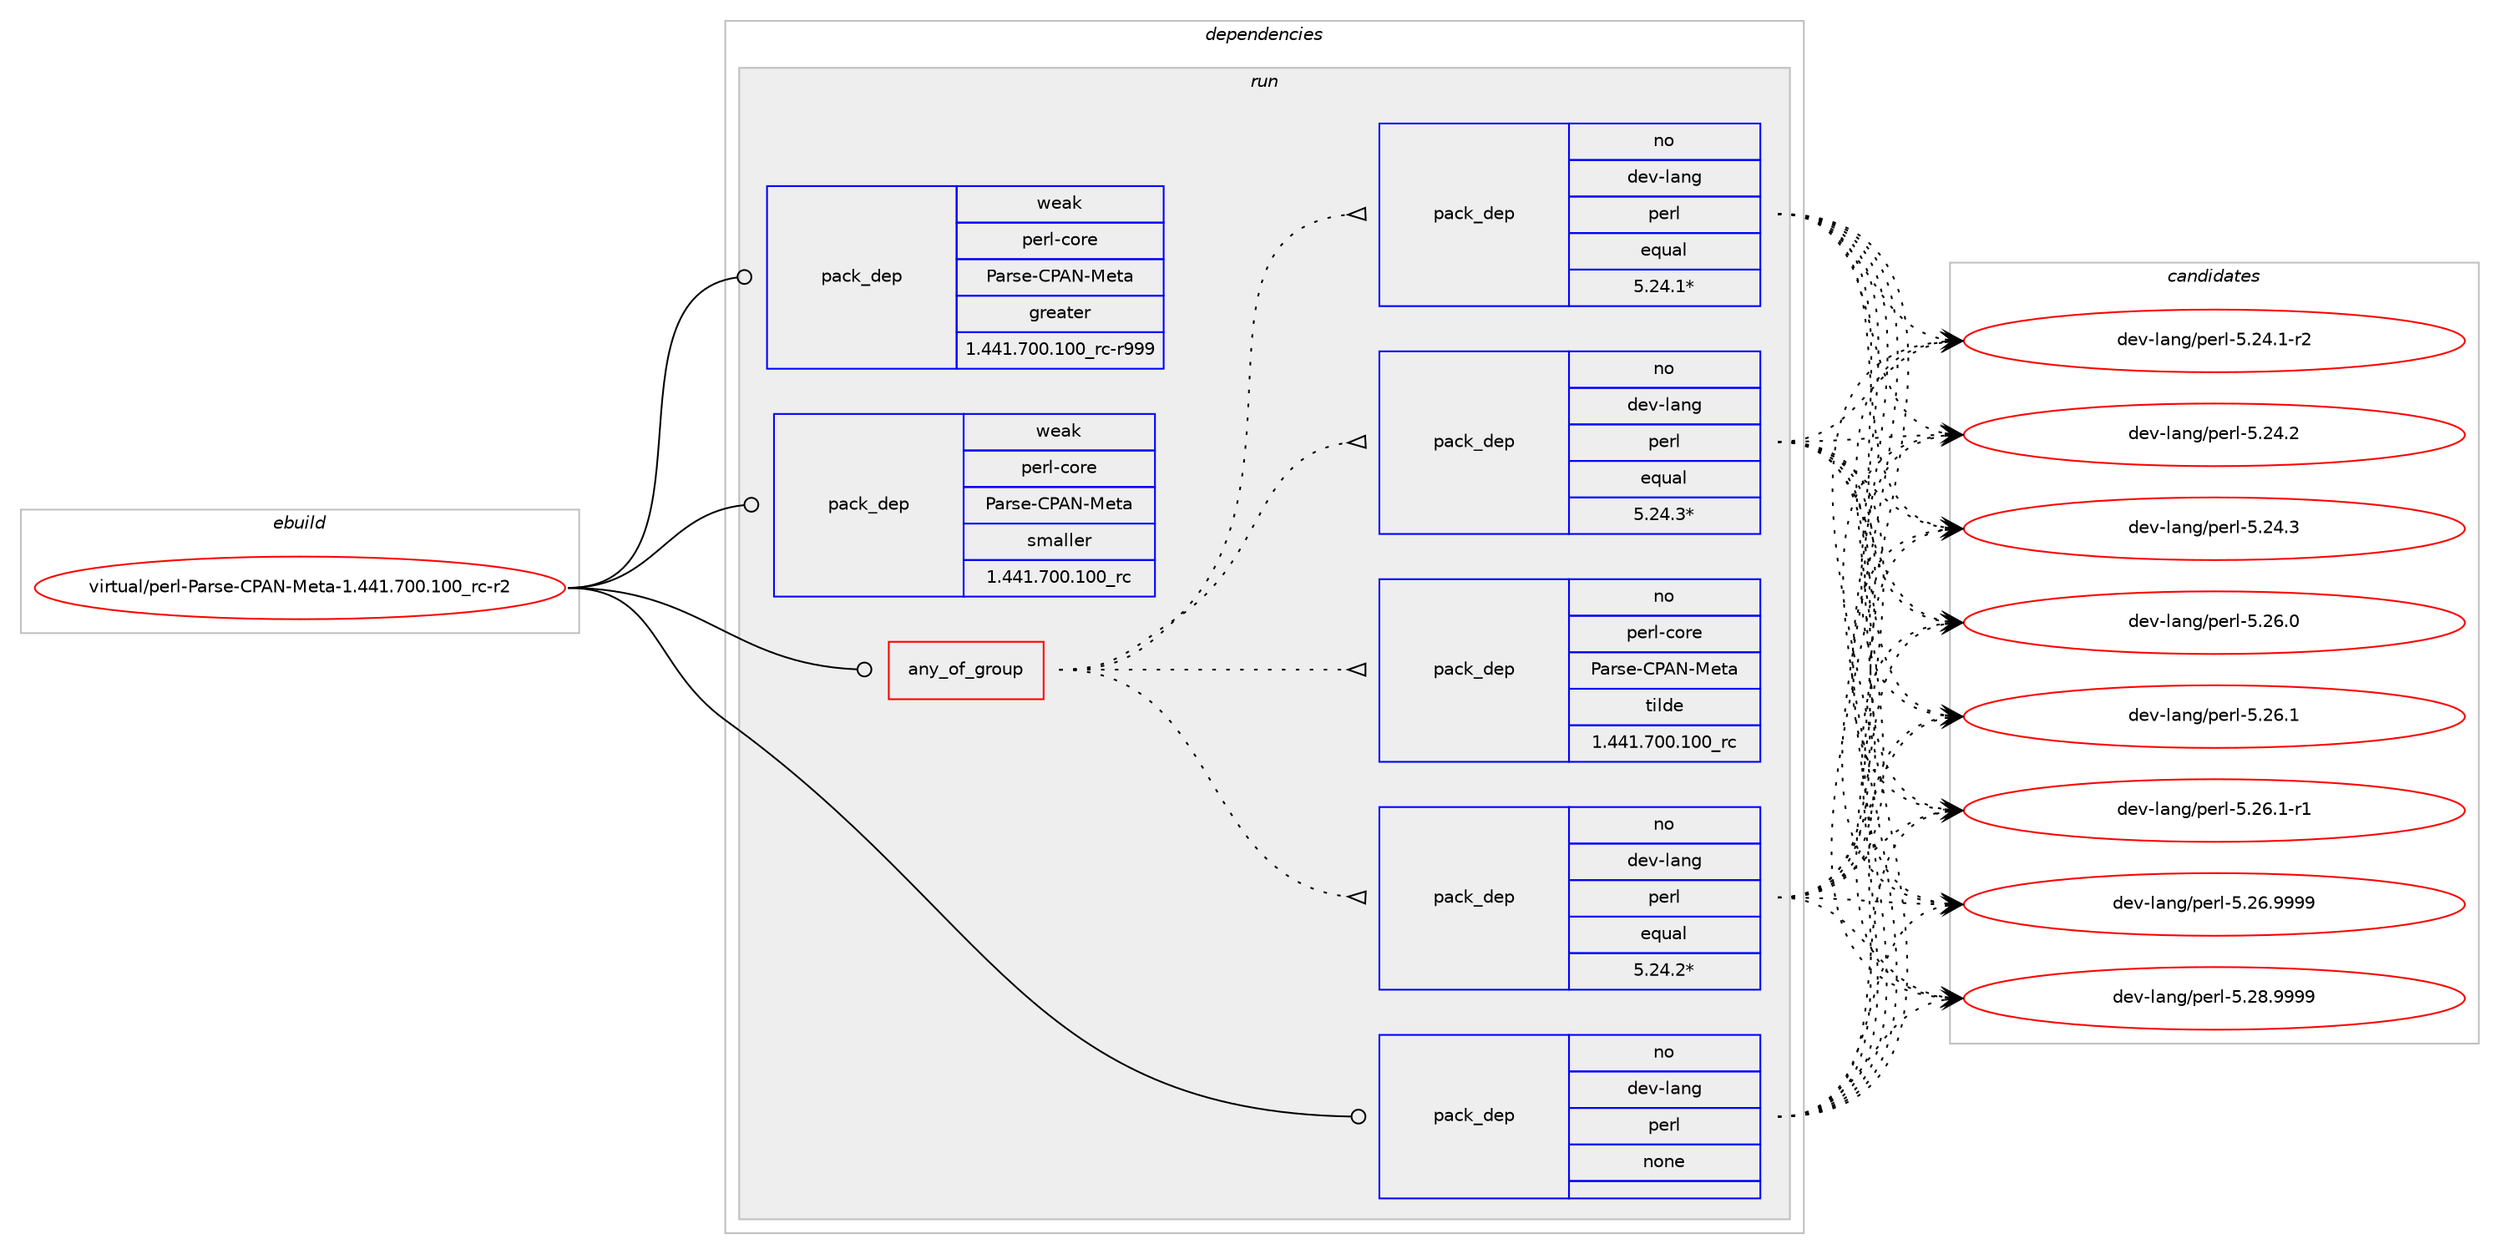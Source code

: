 digraph prolog {

# *************
# Graph options
# *************

newrank=true;
concentrate=true;
compound=true;
graph [rankdir=LR,fontname=Helvetica,fontsize=10,ranksep=1.5];#, ranksep=2.5, nodesep=0.2];
edge  [arrowhead=vee];
node  [fontname=Helvetica,fontsize=10];

# **********
# The ebuild
# **********

subgraph cluster_leftcol {
color=gray;
rank=same;
label=<<i>ebuild</i>>;
id [label="virtual/perl-Parse-CPAN-Meta-1.441.700.100_rc-r2", color=red, width=4, href="../virtual/perl-Parse-CPAN-Meta-1.441.700.100_rc-r2.svg"];
}

# ****************
# The dependencies
# ****************

subgraph cluster_midcol {
color=gray;
label=<<i>dependencies</i>>;
subgraph cluster_compile {
fillcolor="#eeeeee";
style=filled;
label=<<i>compile</i>>;
}
subgraph cluster_compileandrun {
fillcolor="#eeeeee";
style=filled;
label=<<i>compile and run</i>>;
}
subgraph cluster_run {
fillcolor="#eeeeee";
style=filled;
label=<<i>run</i>>;
subgraph any34 {
dependency3923 [label=<<TABLE BORDER="0" CELLBORDER="1" CELLSPACING="0" CELLPADDING="4"><TR><TD CELLPADDING="10">any_of_group</TD></TR></TABLE>>, shape=none, color=red];subgraph pack3664 {
dependency3924 [label=<<TABLE BORDER="0" CELLBORDER="1" CELLSPACING="0" CELLPADDING="4" WIDTH="220"><TR><TD ROWSPAN="6" CELLPADDING="30">pack_dep</TD></TR><TR><TD WIDTH="110">no</TD></TR><TR><TD>dev-lang</TD></TR><TR><TD>perl</TD></TR><TR><TD>equal</TD></TR><TR><TD>5.24.3*</TD></TR></TABLE>>, shape=none, color=blue];
}
dependency3923:e -> dependency3924:w [weight=20,style="dotted",arrowhead="oinv"];
subgraph pack3665 {
dependency3925 [label=<<TABLE BORDER="0" CELLBORDER="1" CELLSPACING="0" CELLPADDING="4" WIDTH="220"><TR><TD ROWSPAN="6" CELLPADDING="30">pack_dep</TD></TR><TR><TD WIDTH="110">no</TD></TR><TR><TD>dev-lang</TD></TR><TR><TD>perl</TD></TR><TR><TD>equal</TD></TR><TR><TD>5.24.2*</TD></TR></TABLE>>, shape=none, color=blue];
}
dependency3923:e -> dependency3925:w [weight=20,style="dotted",arrowhead="oinv"];
subgraph pack3666 {
dependency3926 [label=<<TABLE BORDER="0" CELLBORDER="1" CELLSPACING="0" CELLPADDING="4" WIDTH="220"><TR><TD ROWSPAN="6" CELLPADDING="30">pack_dep</TD></TR><TR><TD WIDTH="110">no</TD></TR><TR><TD>dev-lang</TD></TR><TR><TD>perl</TD></TR><TR><TD>equal</TD></TR><TR><TD>5.24.1*</TD></TR></TABLE>>, shape=none, color=blue];
}
dependency3923:e -> dependency3926:w [weight=20,style="dotted",arrowhead="oinv"];
subgraph pack3667 {
dependency3927 [label=<<TABLE BORDER="0" CELLBORDER="1" CELLSPACING="0" CELLPADDING="4" WIDTH="220"><TR><TD ROWSPAN="6" CELLPADDING="30">pack_dep</TD></TR><TR><TD WIDTH="110">no</TD></TR><TR><TD>perl-core</TD></TR><TR><TD>Parse-CPAN-Meta</TD></TR><TR><TD>tilde</TD></TR><TR><TD>1.441.700.100_rc</TD></TR></TABLE>>, shape=none, color=blue];
}
dependency3923:e -> dependency3927:w [weight=20,style="dotted",arrowhead="oinv"];
}
id:e -> dependency3923:w [weight=20,style="solid",arrowhead="odot"];
subgraph pack3668 {
dependency3928 [label=<<TABLE BORDER="0" CELLBORDER="1" CELLSPACING="0" CELLPADDING="4" WIDTH="220"><TR><TD ROWSPAN="6" CELLPADDING="30">pack_dep</TD></TR><TR><TD WIDTH="110">no</TD></TR><TR><TD>dev-lang</TD></TR><TR><TD>perl</TD></TR><TR><TD>none</TD></TR><TR><TD></TD></TR></TABLE>>, shape=none, color=blue];
}
id:e -> dependency3928:w [weight=20,style="solid",arrowhead="odot"];
subgraph pack3669 {
dependency3929 [label=<<TABLE BORDER="0" CELLBORDER="1" CELLSPACING="0" CELLPADDING="4" WIDTH="220"><TR><TD ROWSPAN="6" CELLPADDING="30">pack_dep</TD></TR><TR><TD WIDTH="110">weak</TD></TR><TR><TD>perl-core</TD></TR><TR><TD>Parse-CPAN-Meta</TD></TR><TR><TD>greater</TD></TR><TR><TD>1.441.700.100_rc-r999</TD></TR></TABLE>>, shape=none, color=blue];
}
id:e -> dependency3929:w [weight=20,style="solid",arrowhead="odot"];
subgraph pack3670 {
dependency3930 [label=<<TABLE BORDER="0" CELLBORDER="1" CELLSPACING="0" CELLPADDING="4" WIDTH="220"><TR><TD ROWSPAN="6" CELLPADDING="30">pack_dep</TD></TR><TR><TD WIDTH="110">weak</TD></TR><TR><TD>perl-core</TD></TR><TR><TD>Parse-CPAN-Meta</TD></TR><TR><TD>smaller</TD></TR><TR><TD>1.441.700.100_rc</TD></TR></TABLE>>, shape=none, color=blue];
}
id:e -> dependency3930:w [weight=20,style="solid",arrowhead="odot"];
}
}

# **************
# The candidates
# **************

subgraph cluster_choices {
rank=same;
color=gray;
label=<<i>candidates</i>>;

subgraph choice3664 {
color=black;
nodesep=1;
choice100101118451089711010347112101114108455346505246494511450 [label="dev-lang/perl-5.24.1-r2", color=red, width=4,href="../dev-lang/perl-5.24.1-r2.svg"];
choice10010111845108971101034711210111410845534650524650 [label="dev-lang/perl-5.24.2", color=red, width=4,href="../dev-lang/perl-5.24.2.svg"];
choice10010111845108971101034711210111410845534650524651 [label="dev-lang/perl-5.24.3", color=red, width=4,href="../dev-lang/perl-5.24.3.svg"];
choice10010111845108971101034711210111410845534650544648 [label="dev-lang/perl-5.26.0", color=red, width=4,href="../dev-lang/perl-5.26.0.svg"];
choice10010111845108971101034711210111410845534650544649 [label="dev-lang/perl-5.26.1", color=red, width=4,href="../dev-lang/perl-5.26.1.svg"];
choice100101118451089711010347112101114108455346505446494511449 [label="dev-lang/perl-5.26.1-r1", color=red, width=4,href="../dev-lang/perl-5.26.1-r1.svg"];
choice10010111845108971101034711210111410845534650544657575757 [label="dev-lang/perl-5.26.9999", color=red, width=4,href="../dev-lang/perl-5.26.9999.svg"];
choice10010111845108971101034711210111410845534650564657575757 [label="dev-lang/perl-5.28.9999", color=red, width=4,href="../dev-lang/perl-5.28.9999.svg"];
dependency3924:e -> choice100101118451089711010347112101114108455346505246494511450:w [style=dotted,weight="100"];
dependency3924:e -> choice10010111845108971101034711210111410845534650524650:w [style=dotted,weight="100"];
dependency3924:e -> choice10010111845108971101034711210111410845534650524651:w [style=dotted,weight="100"];
dependency3924:e -> choice10010111845108971101034711210111410845534650544648:w [style=dotted,weight="100"];
dependency3924:e -> choice10010111845108971101034711210111410845534650544649:w [style=dotted,weight="100"];
dependency3924:e -> choice100101118451089711010347112101114108455346505446494511449:w [style=dotted,weight="100"];
dependency3924:e -> choice10010111845108971101034711210111410845534650544657575757:w [style=dotted,weight="100"];
dependency3924:e -> choice10010111845108971101034711210111410845534650564657575757:w [style=dotted,weight="100"];
}
subgraph choice3665 {
color=black;
nodesep=1;
choice100101118451089711010347112101114108455346505246494511450 [label="dev-lang/perl-5.24.1-r2", color=red, width=4,href="../dev-lang/perl-5.24.1-r2.svg"];
choice10010111845108971101034711210111410845534650524650 [label="dev-lang/perl-5.24.2", color=red, width=4,href="../dev-lang/perl-5.24.2.svg"];
choice10010111845108971101034711210111410845534650524651 [label="dev-lang/perl-5.24.3", color=red, width=4,href="../dev-lang/perl-5.24.3.svg"];
choice10010111845108971101034711210111410845534650544648 [label="dev-lang/perl-5.26.0", color=red, width=4,href="../dev-lang/perl-5.26.0.svg"];
choice10010111845108971101034711210111410845534650544649 [label="dev-lang/perl-5.26.1", color=red, width=4,href="../dev-lang/perl-5.26.1.svg"];
choice100101118451089711010347112101114108455346505446494511449 [label="dev-lang/perl-5.26.1-r1", color=red, width=4,href="../dev-lang/perl-5.26.1-r1.svg"];
choice10010111845108971101034711210111410845534650544657575757 [label="dev-lang/perl-5.26.9999", color=red, width=4,href="../dev-lang/perl-5.26.9999.svg"];
choice10010111845108971101034711210111410845534650564657575757 [label="dev-lang/perl-5.28.9999", color=red, width=4,href="../dev-lang/perl-5.28.9999.svg"];
dependency3925:e -> choice100101118451089711010347112101114108455346505246494511450:w [style=dotted,weight="100"];
dependency3925:e -> choice10010111845108971101034711210111410845534650524650:w [style=dotted,weight="100"];
dependency3925:e -> choice10010111845108971101034711210111410845534650524651:w [style=dotted,weight="100"];
dependency3925:e -> choice10010111845108971101034711210111410845534650544648:w [style=dotted,weight="100"];
dependency3925:e -> choice10010111845108971101034711210111410845534650544649:w [style=dotted,weight="100"];
dependency3925:e -> choice100101118451089711010347112101114108455346505446494511449:w [style=dotted,weight="100"];
dependency3925:e -> choice10010111845108971101034711210111410845534650544657575757:w [style=dotted,weight="100"];
dependency3925:e -> choice10010111845108971101034711210111410845534650564657575757:w [style=dotted,weight="100"];
}
subgraph choice3666 {
color=black;
nodesep=1;
choice100101118451089711010347112101114108455346505246494511450 [label="dev-lang/perl-5.24.1-r2", color=red, width=4,href="../dev-lang/perl-5.24.1-r2.svg"];
choice10010111845108971101034711210111410845534650524650 [label="dev-lang/perl-5.24.2", color=red, width=4,href="../dev-lang/perl-5.24.2.svg"];
choice10010111845108971101034711210111410845534650524651 [label="dev-lang/perl-5.24.3", color=red, width=4,href="../dev-lang/perl-5.24.3.svg"];
choice10010111845108971101034711210111410845534650544648 [label="dev-lang/perl-5.26.0", color=red, width=4,href="../dev-lang/perl-5.26.0.svg"];
choice10010111845108971101034711210111410845534650544649 [label="dev-lang/perl-5.26.1", color=red, width=4,href="../dev-lang/perl-5.26.1.svg"];
choice100101118451089711010347112101114108455346505446494511449 [label="dev-lang/perl-5.26.1-r1", color=red, width=4,href="../dev-lang/perl-5.26.1-r1.svg"];
choice10010111845108971101034711210111410845534650544657575757 [label="dev-lang/perl-5.26.9999", color=red, width=4,href="../dev-lang/perl-5.26.9999.svg"];
choice10010111845108971101034711210111410845534650564657575757 [label="dev-lang/perl-5.28.9999", color=red, width=4,href="../dev-lang/perl-5.28.9999.svg"];
dependency3926:e -> choice100101118451089711010347112101114108455346505246494511450:w [style=dotted,weight="100"];
dependency3926:e -> choice10010111845108971101034711210111410845534650524650:w [style=dotted,weight="100"];
dependency3926:e -> choice10010111845108971101034711210111410845534650524651:w [style=dotted,weight="100"];
dependency3926:e -> choice10010111845108971101034711210111410845534650544648:w [style=dotted,weight="100"];
dependency3926:e -> choice10010111845108971101034711210111410845534650544649:w [style=dotted,weight="100"];
dependency3926:e -> choice100101118451089711010347112101114108455346505446494511449:w [style=dotted,weight="100"];
dependency3926:e -> choice10010111845108971101034711210111410845534650544657575757:w [style=dotted,weight="100"];
dependency3926:e -> choice10010111845108971101034711210111410845534650564657575757:w [style=dotted,weight="100"];
}
subgraph choice3667 {
color=black;
nodesep=1;
}
subgraph choice3668 {
color=black;
nodesep=1;
choice100101118451089711010347112101114108455346505246494511450 [label="dev-lang/perl-5.24.1-r2", color=red, width=4,href="../dev-lang/perl-5.24.1-r2.svg"];
choice10010111845108971101034711210111410845534650524650 [label="dev-lang/perl-5.24.2", color=red, width=4,href="../dev-lang/perl-5.24.2.svg"];
choice10010111845108971101034711210111410845534650524651 [label="dev-lang/perl-5.24.3", color=red, width=4,href="../dev-lang/perl-5.24.3.svg"];
choice10010111845108971101034711210111410845534650544648 [label="dev-lang/perl-5.26.0", color=red, width=4,href="../dev-lang/perl-5.26.0.svg"];
choice10010111845108971101034711210111410845534650544649 [label="dev-lang/perl-5.26.1", color=red, width=4,href="../dev-lang/perl-5.26.1.svg"];
choice100101118451089711010347112101114108455346505446494511449 [label="dev-lang/perl-5.26.1-r1", color=red, width=4,href="../dev-lang/perl-5.26.1-r1.svg"];
choice10010111845108971101034711210111410845534650544657575757 [label="dev-lang/perl-5.26.9999", color=red, width=4,href="../dev-lang/perl-5.26.9999.svg"];
choice10010111845108971101034711210111410845534650564657575757 [label="dev-lang/perl-5.28.9999", color=red, width=4,href="../dev-lang/perl-5.28.9999.svg"];
dependency3928:e -> choice100101118451089711010347112101114108455346505246494511450:w [style=dotted,weight="100"];
dependency3928:e -> choice10010111845108971101034711210111410845534650524650:w [style=dotted,weight="100"];
dependency3928:e -> choice10010111845108971101034711210111410845534650524651:w [style=dotted,weight="100"];
dependency3928:e -> choice10010111845108971101034711210111410845534650544648:w [style=dotted,weight="100"];
dependency3928:e -> choice10010111845108971101034711210111410845534650544649:w [style=dotted,weight="100"];
dependency3928:e -> choice100101118451089711010347112101114108455346505446494511449:w [style=dotted,weight="100"];
dependency3928:e -> choice10010111845108971101034711210111410845534650544657575757:w [style=dotted,weight="100"];
dependency3928:e -> choice10010111845108971101034711210111410845534650564657575757:w [style=dotted,weight="100"];
}
subgraph choice3669 {
color=black;
nodesep=1;
}
subgraph choice3670 {
color=black;
nodesep=1;
}
}

}
